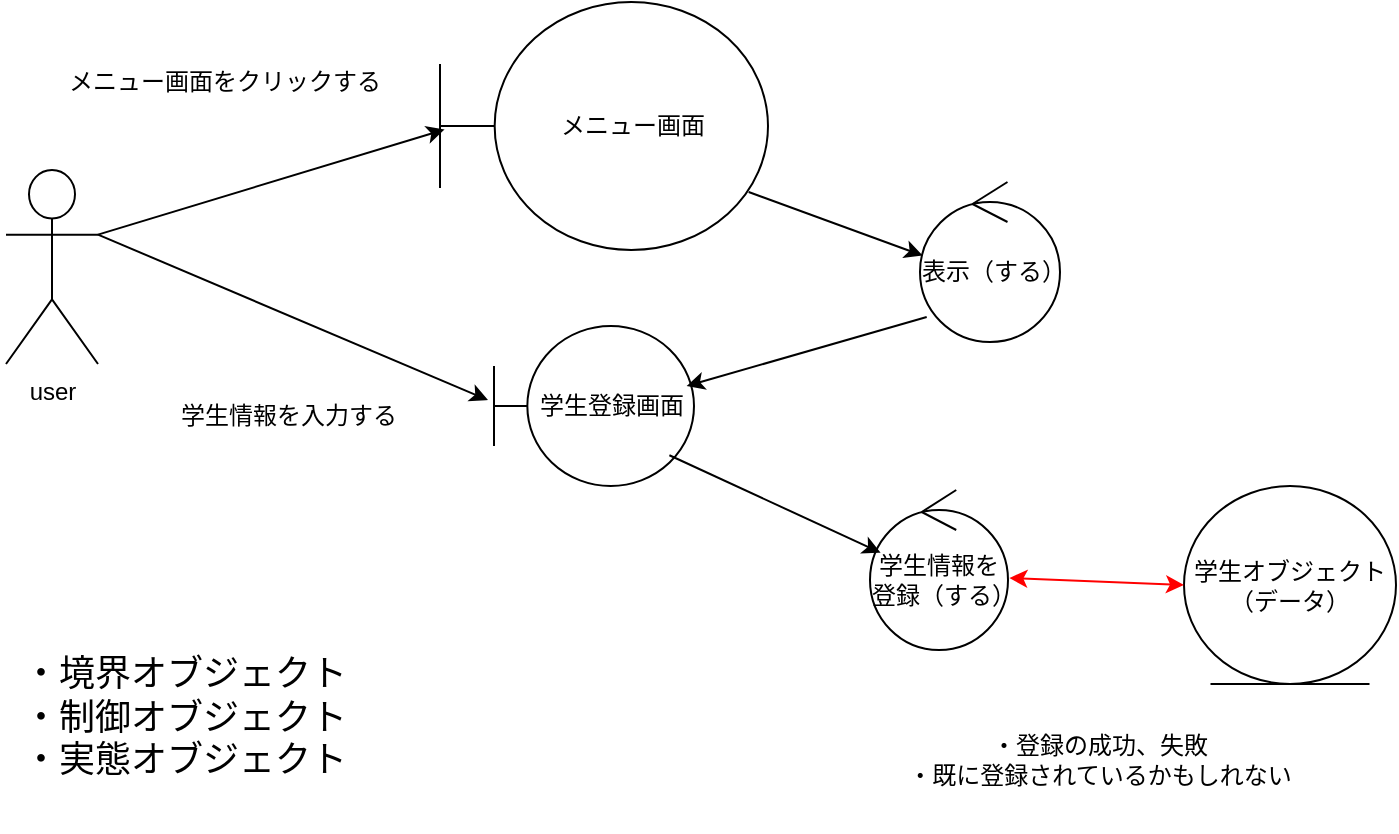 <mxfile version="28.1.2">
  <diagram name="ページ1" id="Th_FbpuYaA8UgCCkZX4E">
    <mxGraphModel dx="786" dy="516" grid="0" gridSize="10" guides="1" tooltips="1" connect="1" arrows="1" fold="1" page="1" pageScale="1" pageWidth="827" pageHeight="1169" math="0" shadow="0">
      <root>
        <mxCell id="0" />
        <mxCell id="1" parent="0" />
        <mxCell id="u15gTBCA14xIpoxDGnui-5" value="user" style="shape=umlActor;verticalLabelPosition=bottom;verticalAlign=top;html=1;outlineConnect=0;" parent="1" vertex="1">
          <mxGeometry x="120" y="686" width="46" height="97" as="geometry" />
        </mxCell>
        <mxCell id="pOlQM6vGLwMM23GjErHc-3" value="メニュー画面" style="shape=umlBoundary;whiteSpace=wrap;html=1;" vertex="1" parent="1">
          <mxGeometry x="337" y="602" width="164" height="124" as="geometry" />
        </mxCell>
        <mxCell id="pOlQM6vGLwMM23GjErHc-4" value="" style="endArrow=classic;html=1;rounded=0;exitX=1;exitY=0.333;exitDx=0;exitDy=0;exitPerimeter=0;entryX=0.014;entryY=0.514;entryDx=0;entryDy=0;entryPerimeter=0;" edge="1" parent="1" source="u15gTBCA14xIpoxDGnui-5" target="pOlQM6vGLwMM23GjErHc-3">
          <mxGeometry width="50" height="50" relative="1" as="geometry">
            <mxPoint x="163" y="720.333" as="sourcePoint" />
            <mxPoint x="465" y="720" as="targetPoint" />
          </mxGeometry>
        </mxCell>
        <mxCell id="pOlQM6vGLwMM23GjErHc-5" value="メニュー画面をクリックする" style="text;html=1;align=center;verticalAlign=middle;whiteSpace=wrap;rounded=0;" vertex="1" parent="1">
          <mxGeometry x="143" y="607" width="173" height="69" as="geometry" />
        </mxCell>
        <mxCell id="pOlQM6vGLwMM23GjErHc-6" value="表示（する）" style="ellipse;shape=umlControl;whiteSpace=wrap;html=1;" vertex="1" parent="1">
          <mxGeometry x="577" y="692" width="70" height="80" as="geometry" />
        </mxCell>
        <mxCell id="pOlQM6vGLwMM23GjErHc-7" value="" style="endArrow=classic;html=1;rounded=0;exitX=0.941;exitY=0.766;exitDx=0;exitDy=0;exitPerimeter=0;entryX=0.019;entryY=0.46;entryDx=0;entryDy=0;entryPerimeter=0;" edge="1" parent="1" source="pOlQM6vGLwMM23GjErHc-3" target="pOlQM6vGLwMM23GjErHc-6">
          <mxGeometry width="50" height="50" relative="1" as="geometry">
            <mxPoint x="255" y="761" as="sourcePoint" />
            <mxPoint x="727" y="723" as="targetPoint" />
          </mxGeometry>
        </mxCell>
        <mxCell id="pOlQM6vGLwMM23GjErHc-9" value="学生登録画面" style="shape=umlBoundary;whiteSpace=wrap;html=1;" vertex="1" parent="1">
          <mxGeometry x="364" y="764" width="100" height="80" as="geometry" />
        </mxCell>
        <mxCell id="pOlQM6vGLwMM23GjErHc-10" value="" style="endArrow=classic;html=1;rounded=0;exitX=0.048;exitY=0.844;exitDx=0;exitDy=0;exitPerimeter=0;entryX=0.963;entryY=0.375;entryDx=0;entryDy=0;entryPerimeter=0;" edge="1" parent="1" source="pOlQM6vGLwMM23GjErHc-6" target="pOlQM6vGLwMM23GjErHc-9">
          <mxGeometry width="50" height="50" relative="1" as="geometry">
            <mxPoint x="576" y="704" as="sourcePoint" />
            <mxPoint x="873" y="633" as="targetPoint" />
          </mxGeometry>
        </mxCell>
        <mxCell id="pOlQM6vGLwMM23GjErHc-11" value="" style="endArrow=classic;html=1;rounded=0;exitX=1;exitY=0.333;exitDx=0;exitDy=0;exitPerimeter=0;entryX=-0.03;entryY=0.463;entryDx=0;entryDy=0;entryPerimeter=0;" edge="1" parent="1" source="u15gTBCA14xIpoxDGnui-5" target="pOlQM6vGLwMM23GjErHc-9">
          <mxGeometry width="50" height="50" relative="1" as="geometry">
            <mxPoint x="718" y="917" as="sourcePoint" />
            <mxPoint x="1015" y="846" as="targetPoint" />
          </mxGeometry>
        </mxCell>
        <mxCell id="pOlQM6vGLwMM23GjErHc-12" value="学生情報を入力する" style="text;html=1;align=center;verticalAlign=middle;whiteSpace=wrap;rounded=0;" vertex="1" parent="1">
          <mxGeometry x="182" y="777" width="159" height="63" as="geometry" />
        </mxCell>
        <mxCell id="pOlQM6vGLwMM23GjErHc-13" value="学生情報を登録（する）" style="ellipse;shape=umlControl;whiteSpace=wrap;html=1;" vertex="1" parent="1">
          <mxGeometry x="552" y="846" width="69" height="80" as="geometry" />
        </mxCell>
        <mxCell id="pOlQM6vGLwMM23GjErHc-14" value="" style="endArrow=classic;html=1;rounded=0;exitX=0.877;exitY=0.808;exitDx=0;exitDy=0;exitPerimeter=0;entryX=0.077;entryY=0.392;entryDx=0;entryDy=0;entryPerimeter=0;" edge="1" parent="1" source="pOlQM6vGLwMM23GjErHc-9" target="pOlQM6vGLwMM23GjErHc-13">
          <mxGeometry width="50" height="50" relative="1" as="geometry">
            <mxPoint x="827" y="774" as="sourcePoint" />
            <mxPoint x="649" y="820" as="targetPoint" />
          </mxGeometry>
        </mxCell>
        <mxCell id="pOlQM6vGLwMM23GjErHc-15" value="学生オブジェクト&lt;div&gt;（データ）&lt;/div&gt;" style="ellipse;shape=umlEntity;whiteSpace=wrap;html=1;" vertex="1" parent="1">
          <mxGeometry x="709" y="844" width="106" height="99" as="geometry" />
        </mxCell>
        <mxCell id="pOlQM6vGLwMM23GjErHc-16" value="" style="endArrow=classic;startArrow=classic;html=1;rounded=0;entryX=0;entryY=0.5;entryDx=0;entryDy=0;exitX=1.01;exitY=0.55;exitDx=0;exitDy=0;exitPerimeter=0;strokeColor=light-dark(#ff0000, #ededed);" edge="1" parent="1" source="pOlQM6vGLwMM23GjErHc-13" target="pOlQM6vGLwMM23GjErHc-15">
          <mxGeometry width="50" height="50" relative="1" as="geometry">
            <mxPoint x="561" y="874" as="sourcePoint" />
            <mxPoint x="611" y="824" as="targetPoint" />
          </mxGeometry>
        </mxCell>
        <mxCell id="pOlQM6vGLwMM23GjErHc-17" value="・登録の成功、失敗&lt;div&gt;・既に登録されているかもしれない&lt;/div&gt;" style="text;html=1;align=center;verticalAlign=middle;whiteSpace=wrap;rounded=0;" vertex="1" parent="1">
          <mxGeometry x="565" y="959" width="204" height="44" as="geometry" />
        </mxCell>
        <mxCell id="pOlQM6vGLwMM23GjErHc-18" value="&lt;font style=&quot;font-size: 18px;&quot;&gt;・境界オブジェクト&lt;/font&gt;&lt;div&gt;&lt;font style=&quot;font-size: 18px;&quot;&gt;・制御オブジェクト&lt;/font&gt;&lt;/div&gt;&lt;div&gt;&lt;font style=&quot;font-size: 18px;&quot;&gt;・実態オブジェクト&lt;/font&gt;&lt;/div&gt;" style="text;html=1;align=center;verticalAlign=middle;whiteSpace=wrap;rounded=0;" vertex="1" parent="1">
          <mxGeometry x="117" y="902" width="185" height="115" as="geometry" />
        </mxCell>
      </root>
    </mxGraphModel>
  </diagram>
</mxfile>
